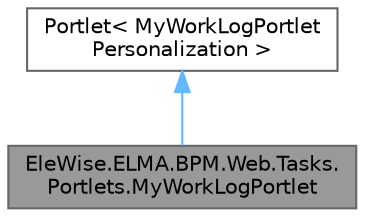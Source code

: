 digraph "EleWise.ELMA.BPM.Web.Tasks.Portlets.MyWorkLogPortlet"
{
 // LATEX_PDF_SIZE
  bgcolor="transparent";
  edge [fontname=Helvetica,fontsize=10,labelfontname=Helvetica,labelfontsize=10];
  node [fontname=Helvetica,fontsize=10,shape=box,height=0.2,width=0.4];
  Node1 [id="Node000001",label="EleWise.ELMA.BPM.Web.Tasks.\lPortlets.MyWorkLogPortlet",height=0.2,width=0.4,color="gray40", fillcolor="grey60", style="filled", fontcolor="black",tooltip="Портлет \"Мои трудозатраты\"."];
  Node2 -> Node1 [id="edge1_Node000001_Node000002",dir="back",color="steelblue1",style="solid",tooltip=" "];
  Node2 [id="Node000002",label="Portlet\< MyWorkLogPortlet\lPersonalization \>",height=0.2,width=0.4,color="gray40", fillcolor="white", style="filled",tooltip=" "];
}
